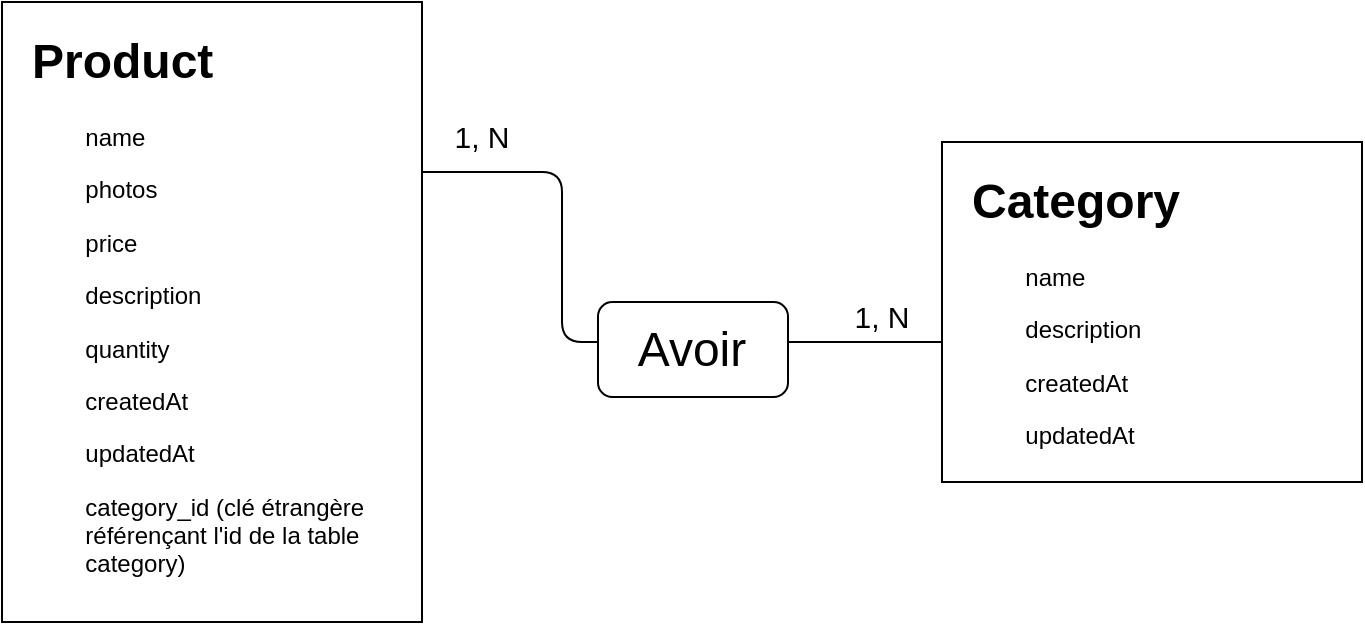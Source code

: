 <mxfile>
    <diagram id="AF0LznQo4-ePV2PRnuM4" name="Page-1">
        <mxGraphModel dx="917" dy="689" grid="1" gridSize="10" guides="1" tooltips="1" connect="1" arrows="1" fold="1" page="1" pageScale="1" pageWidth="850" pageHeight="1100" math="0" shadow="0">
            <root>
                <mxCell id="0"/>
                <mxCell id="1" parent="0"/>
                <mxCell id="2" value="" style="rounded=0;whiteSpace=wrap;html=1;" parent="1" vertex="1">
                    <mxGeometry x="80" y="80" width="210" height="310" as="geometry"/>
                </mxCell>
                <mxCell id="4" value="&lt;h1&gt;Product&lt;/h1&gt;&lt;p&gt;&lt;span style=&quot;background-color: initial;&quot;&gt;&lt;span style=&quot;&quot;&gt;&#9;&lt;/span&gt;&lt;span style=&quot;white-space: pre;&quot;&gt;&#9;&lt;/span&gt;name&lt;/span&gt;&lt;/p&gt;&lt;p&gt;&amp;nbsp; &amp;nbsp; &amp;nbsp; &amp;nbsp; photos&lt;/p&gt;&lt;p&gt;&amp;nbsp; &amp;nbsp; &amp;nbsp; &amp;nbsp; price&lt;/p&gt;&lt;p&gt;&amp;nbsp; &amp;nbsp; &amp;nbsp; &amp;nbsp; description&lt;/p&gt;&lt;p&gt;&amp;nbsp; &amp;nbsp; &amp;nbsp; &amp;nbsp; quantity&lt;/p&gt;&lt;p&gt;&amp;nbsp; &amp;nbsp; &amp;nbsp; &amp;nbsp; createdAt&lt;/p&gt;&lt;p&gt;&amp;nbsp; &amp;nbsp; &amp;nbsp; &amp;nbsp; updatedAt&lt;/p&gt;&lt;p&gt;&amp;nbsp; &amp;nbsp; &amp;nbsp; &amp;nbsp; category_id&amp;nbsp;(clé étrangère &lt;span style=&quot;white-space: pre;&quot;&gt;&#9;&lt;/span&gt;référençant l'id de la table &lt;span style=&quot;white-space: pre;&quot;&gt;&#9;&lt;/span&gt;category)&lt;/p&gt;" style="text;html=1;strokeColor=none;fillColor=none;spacing=5;spacingTop=-20;whiteSpace=wrap;overflow=hidden;rounded=0;" parent="1" vertex="1">
                    <mxGeometry x="90" y="90" width="190" height="290" as="geometry"/>
                </mxCell>
                <mxCell id="6" style="edgeStyle=none;html=1;" parent="1" edge="1">
                    <mxGeometry relative="1" as="geometry">
                        <mxPoint x="290" y="165" as="sourcePoint"/>
                        <mxPoint x="560" y="250" as="targetPoint"/>
                        <Array as="points">
                            <mxPoint x="360" y="165"/>
                            <mxPoint x="360" y="200"/>
                            <mxPoint x="360" y="250"/>
                            <mxPoint x="410" y="250"/>
                            <mxPoint x="480" y="250"/>
                        </Array>
                    </mxGeometry>
                </mxCell>
                <mxCell id="11" value="" style="rounded=0;whiteSpace=wrap;html=1;" parent="1" vertex="1">
                    <mxGeometry x="550" y="150" width="210" height="170" as="geometry"/>
                </mxCell>
                <mxCell id="12" value="&lt;h1&gt;Category&lt;/h1&gt;&lt;p&gt;&lt;span style=&quot;background-color: initial;&quot;&gt;&amp;nbsp; &amp;nbsp; &amp;nbsp; &amp;nbsp; name&lt;/span&gt;&lt;br&gt;&lt;/p&gt;&lt;p&gt;&amp;nbsp; &amp;nbsp; &amp;nbsp; &amp;nbsp; description&lt;/p&gt;&lt;p&gt;&amp;nbsp; &amp;nbsp; &amp;nbsp; &amp;nbsp; createdAt&lt;/p&gt;&lt;p&gt;&amp;nbsp; &amp;nbsp; &amp;nbsp; &amp;nbsp; updatedAt&lt;/p&gt;" style="text;html=1;strokeColor=none;fillColor=none;spacing=5;spacingTop=-20;whiteSpace=wrap;overflow=hidden;rounded=0;" parent="1" vertex="1">
                    <mxGeometry x="560" y="160" width="190" height="150" as="geometry"/>
                </mxCell>
                <mxCell id="14" value="" style="rounded=1;whiteSpace=wrap;html=1;" parent="1" vertex="1">
                    <mxGeometry x="378" y="230" width="95" height="47.5" as="geometry"/>
                </mxCell>
                <mxCell id="16" value="&lt;font style=&quot;font-size: 24px;&quot;&gt;Avoir&lt;/font&gt;" style="text;html=1;strokeColor=none;fillColor=none;align=center;verticalAlign=middle;whiteSpace=wrap;rounded=0;" parent="1" vertex="1">
                    <mxGeometry x="385" y="233.75" width="80" height="40" as="geometry"/>
                </mxCell>
                <mxCell id="17" value="&lt;font style=&quot;font-size: 15px;&quot;&gt;1, N&lt;/font&gt;" style="text;html=1;strokeColor=none;fillColor=none;align=center;verticalAlign=middle;whiteSpace=wrap;rounded=0;fontSize=24;" parent="1" vertex="1">
                    <mxGeometry x="290" y="130" width="60" height="30" as="geometry"/>
                </mxCell>
                <mxCell id="18" value="&lt;font style=&quot;font-size: 15px;&quot;&gt;1, N&lt;/font&gt;" style="text;html=1;strokeColor=none;fillColor=none;align=center;verticalAlign=middle;whiteSpace=wrap;rounded=0;fontSize=24;" parent="1" vertex="1">
                    <mxGeometry x="490" y="220" width="60" height="30" as="geometry"/>
                </mxCell>
            </root>
        </mxGraphModel>
    </diagram>
</mxfile>